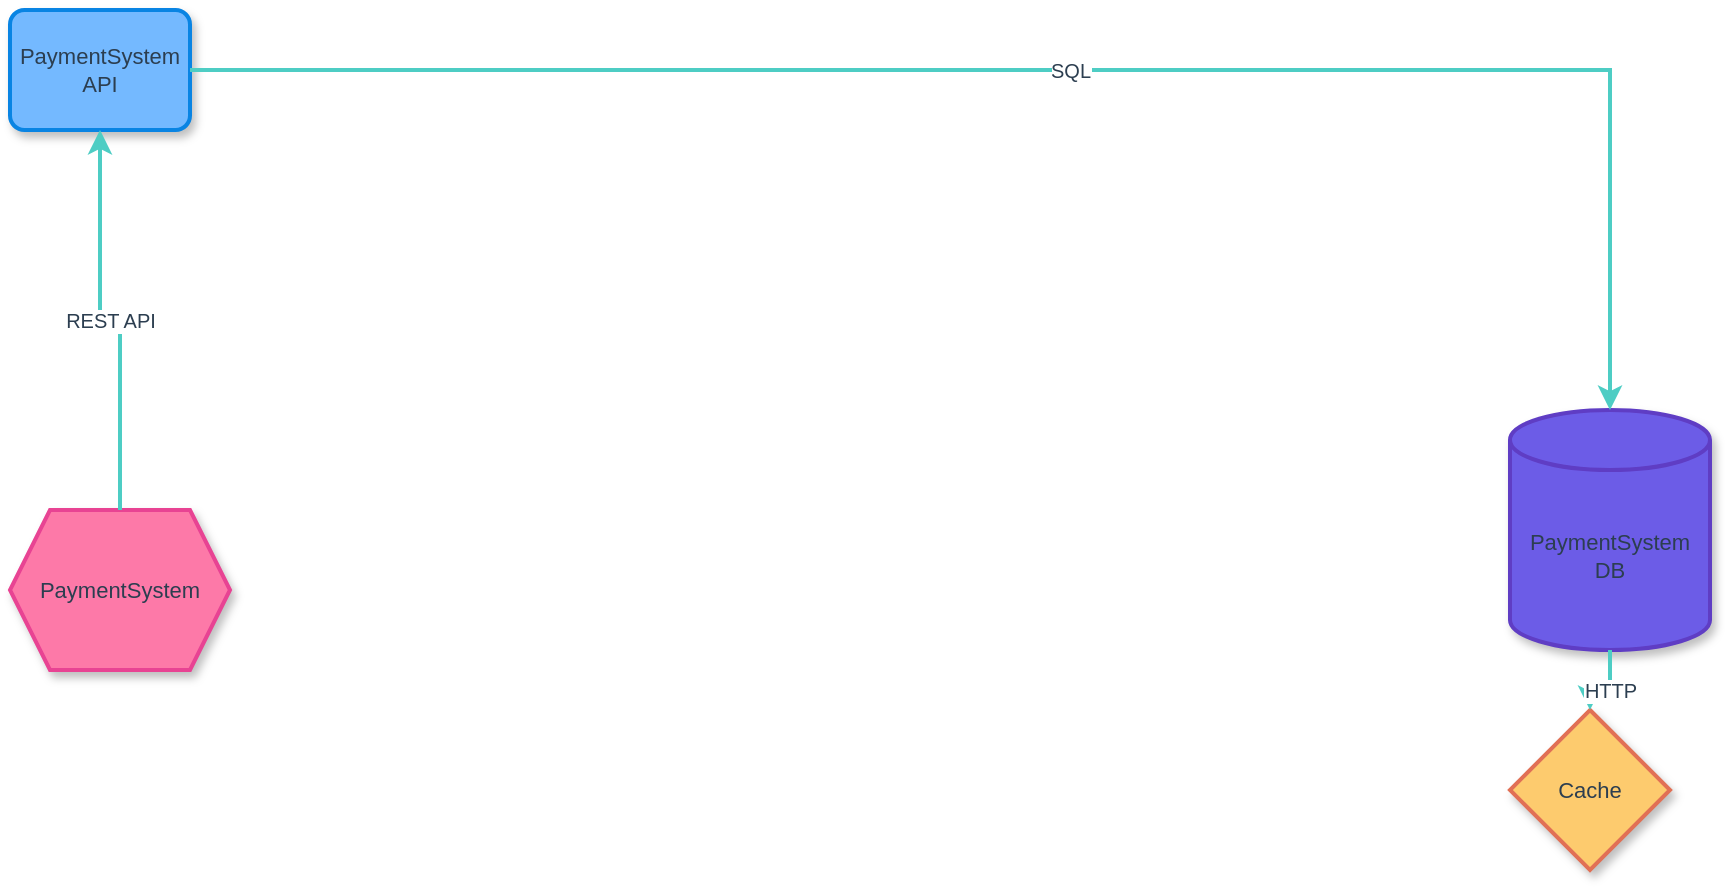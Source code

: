 <?xml version="1.0" ?>
<mxfile version="2.0">
  <diagram name="PaymentSystem - Microservices" id="ff4371cc-4ec3-4a1e-ab52-ddb6873ee703">
    <mxGraphModel dx="1000" dy="700" grid="1" gridSize="10" guides="1" tooltips="1" connect="1">
      <root>
        <mxCell id="0"/>
        <mxCell id="1" parent="0"/>
        <mxCell id="2" value="PaymentSystem" style="shape=hexagon;perimeter=hexagonPerimeter2;whiteSpace=wrap;html=1;fixedSize=1;fillColor=#FD79A8;strokeColor=#E84393;strokeWidth=2;fontSize=11;fontFamily=Helvetica;fontColor=#2c3e50;align=center;verticalAlign=middle;spacing=2;shadow=1;glass=0;" vertex="1" parent="1">
          <mxGeometry x="100" y="350" width="110" height="80" as="geometry"/>
        </mxCell>
        <mxCell id="3" value="PaymentSystem API" style="whiteSpace=wrap;html=1;fillColor=#74B9FF;strokeColor=#0984e3;strokeWidth=2;rounded=1;arcSize=12;fontSize=11;fontFamily=Helvetica;fontColor=#2c3e50;align=center;verticalAlign=middle;spacing=2;shadow=1;glass=0;" vertex="1" parent="1">
          <mxGeometry x="100" y="100" width="90" height="60" as="geometry"/>
        </mxCell>
        <mxCell id="4" value="PaymentSystem DB" style="shape=cylinder3;whiteSpace=wrap;html=1;boundedLbl=1;backgroundOutline=1;size=15;fillColor=#6C5CE7;strokeColor=#5F3DC4;strokeWidth=2;fontSize=11;fontFamily=Helvetica;fontColor=#2c3e50;align=center;verticalAlign=middle;spacing=2;shadow=1;glass=0;" vertex="1" parent="1">
          <mxGeometry x="850" y="300" width="100" height="120" as="geometry"/>
        </mxCell>
        <mxCell id="5" value="Cache" style="rhombus;whiteSpace=wrap;html=1;fillColor=#FDCB6E;strokeColor=#E17055;strokeWidth=2;fontSize=11;fontFamily=Helvetica;fontColor=#2c3e50;align=center;verticalAlign=middle;spacing=2;shadow=1;glass=0;" vertex="1" parent="1">
          <mxGeometry x="850" y="450" width="80" height="80" as="geometry"/>
        </mxCell>
        <mxCell id="6" value="REST API" style="edgeStyle=orthogonalEdgeStyle;rounded=0;orthogonalLoop=1;jettySize=auto;html=1;strokeColor=#4ECDC4;strokeWidth=2;endArrow=classic;fontSize=10;fontColor=#2c3e50;" edge="1" parent="1" source="2" target="3">
          <mxGeometry relative="1" as="geometry"/>
        </mxCell>
        <mxCell id="7" value="SQL" style="edgeStyle=orthogonalEdgeStyle;rounded=0;orthogonalLoop=1;jettySize=auto;html=1;strokeColor=#4ECDC4;strokeWidth=2;endArrow=classic;fontSize=10;fontColor=#2c3e50;" edge="1" parent="1" source="3" target="4">
          <mxGeometry relative="1" as="geometry"/>
        </mxCell>
        <mxCell id="8" value="HTTP" style="edgeStyle=orthogonalEdgeStyle;rounded=0;orthogonalLoop=1;jettySize=auto;html=1;strokeColor=#4ECDC4;strokeWidth=2;endArrow=classic;fontSize=10;fontColor=#2c3e50;" edge="1" parent="1" source="4" target="5">
          <mxGeometry relative="1" as="geometry"/>
        </mxCell>
      </root>
    </mxGraphModel>
  </diagram>
</mxfile>
